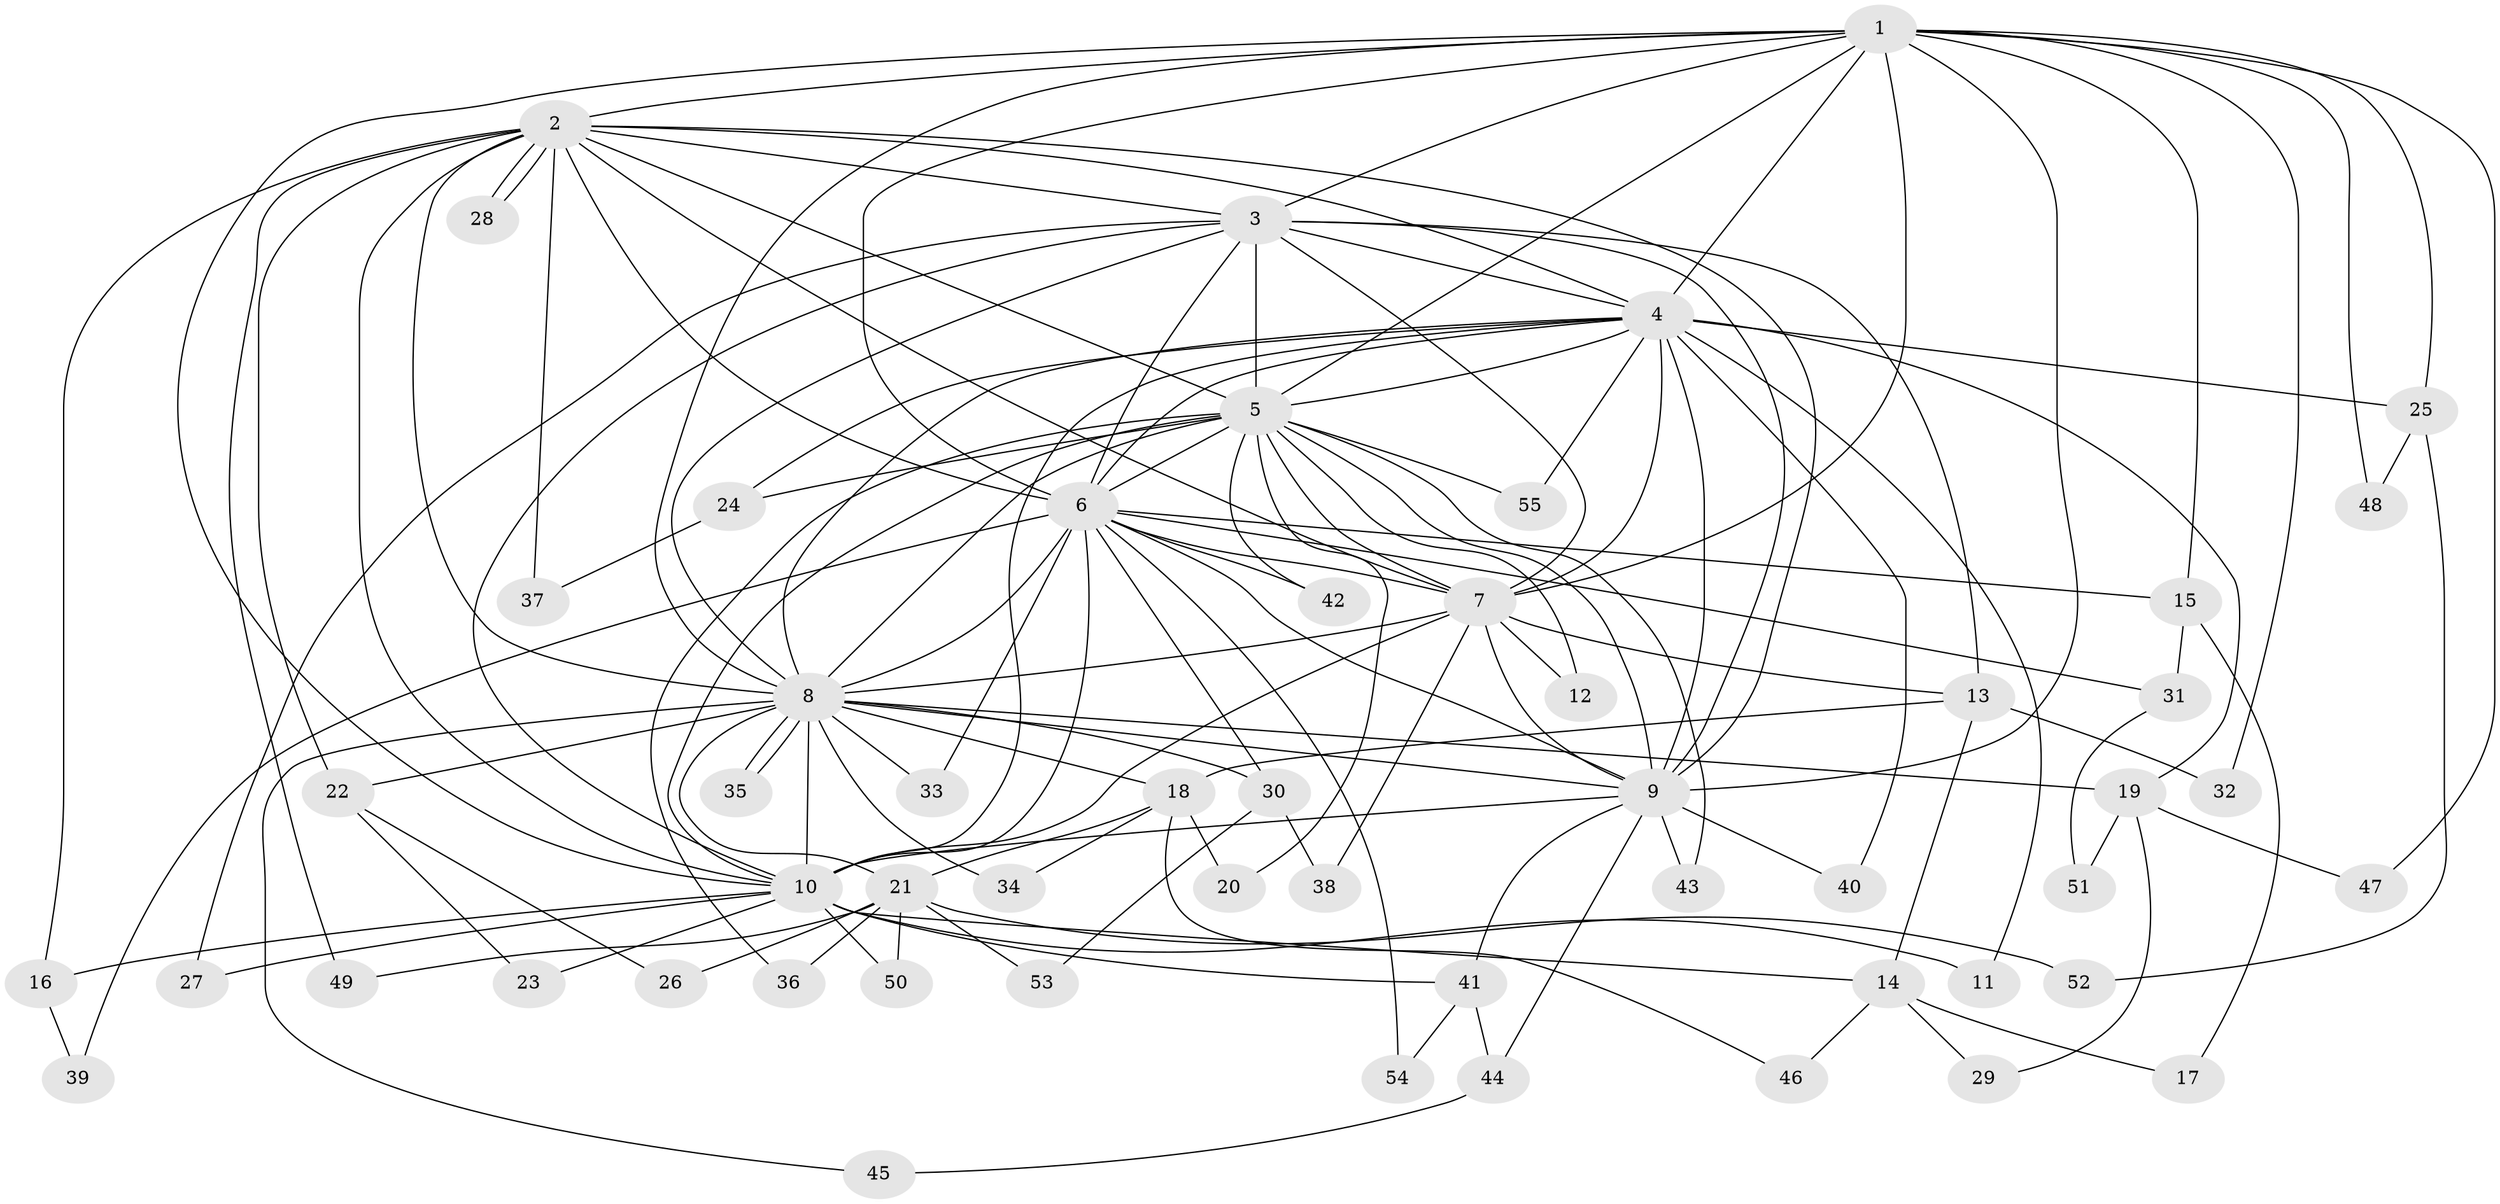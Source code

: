 // coarse degree distribution, {16: 0.02564102564102564, 10: 0.02564102564102564, 14: 0.02564102564102564, 12: 0.02564102564102564, 11: 0.05128205128205128, 20: 0.02564102564102564, 2: 0.5128205128205128, 5: 0.05128205128205128, 4: 0.1282051282051282, 3: 0.07692307692307693, 8: 0.02564102564102564, 1: 0.02564102564102564}
// Generated by graph-tools (version 1.1) at 2025/51/02/27/25 19:51:49]
// undirected, 55 vertices, 135 edges
graph export_dot {
graph [start="1"]
  node [color=gray90,style=filled];
  1;
  2;
  3;
  4;
  5;
  6;
  7;
  8;
  9;
  10;
  11;
  12;
  13;
  14;
  15;
  16;
  17;
  18;
  19;
  20;
  21;
  22;
  23;
  24;
  25;
  26;
  27;
  28;
  29;
  30;
  31;
  32;
  33;
  34;
  35;
  36;
  37;
  38;
  39;
  40;
  41;
  42;
  43;
  44;
  45;
  46;
  47;
  48;
  49;
  50;
  51;
  52;
  53;
  54;
  55;
  1 -- 2;
  1 -- 3;
  1 -- 4;
  1 -- 5;
  1 -- 6;
  1 -- 7;
  1 -- 8;
  1 -- 9;
  1 -- 10;
  1 -- 15;
  1 -- 25;
  1 -- 32;
  1 -- 47;
  1 -- 48;
  2 -- 3;
  2 -- 4;
  2 -- 5;
  2 -- 6;
  2 -- 7;
  2 -- 8;
  2 -- 9;
  2 -- 10;
  2 -- 16;
  2 -- 22;
  2 -- 28;
  2 -- 28;
  2 -- 37;
  2 -- 49;
  3 -- 4;
  3 -- 5;
  3 -- 6;
  3 -- 7;
  3 -- 8;
  3 -- 9;
  3 -- 10;
  3 -- 13;
  3 -- 27;
  4 -- 5;
  4 -- 6;
  4 -- 7;
  4 -- 8;
  4 -- 9;
  4 -- 10;
  4 -- 11;
  4 -- 19;
  4 -- 24;
  4 -- 25;
  4 -- 40;
  4 -- 55;
  5 -- 6;
  5 -- 7;
  5 -- 8;
  5 -- 9;
  5 -- 10;
  5 -- 12;
  5 -- 20;
  5 -- 24;
  5 -- 36;
  5 -- 42;
  5 -- 43;
  5 -- 55;
  6 -- 7;
  6 -- 8;
  6 -- 9;
  6 -- 10;
  6 -- 15;
  6 -- 30;
  6 -- 31;
  6 -- 33;
  6 -- 39;
  6 -- 42;
  6 -- 54;
  7 -- 8;
  7 -- 9;
  7 -- 10;
  7 -- 12;
  7 -- 13;
  7 -- 38;
  8 -- 9;
  8 -- 10;
  8 -- 18;
  8 -- 19;
  8 -- 21;
  8 -- 22;
  8 -- 30;
  8 -- 33;
  8 -- 34;
  8 -- 35;
  8 -- 35;
  8 -- 45;
  9 -- 10;
  9 -- 40;
  9 -- 41;
  9 -- 43;
  9 -- 44;
  10 -- 11;
  10 -- 14;
  10 -- 16;
  10 -- 23;
  10 -- 27;
  10 -- 41;
  10 -- 50;
  13 -- 14;
  13 -- 18;
  13 -- 32;
  14 -- 17;
  14 -- 29;
  14 -- 46;
  15 -- 17;
  15 -- 31;
  16 -- 39;
  18 -- 20;
  18 -- 21;
  18 -- 34;
  18 -- 46;
  19 -- 29;
  19 -- 47;
  19 -- 51;
  21 -- 26;
  21 -- 36;
  21 -- 49;
  21 -- 50;
  21 -- 52;
  21 -- 53;
  22 -- 23;
  22 -- 26;
  24 -- 37;
  25 -- 48;
  25 -- 52;
  30 -- 38;
  30 -- 53;
  31 -- 51;
  41 -- 44;
  41 -- 54;
  44 -- 45;
}

